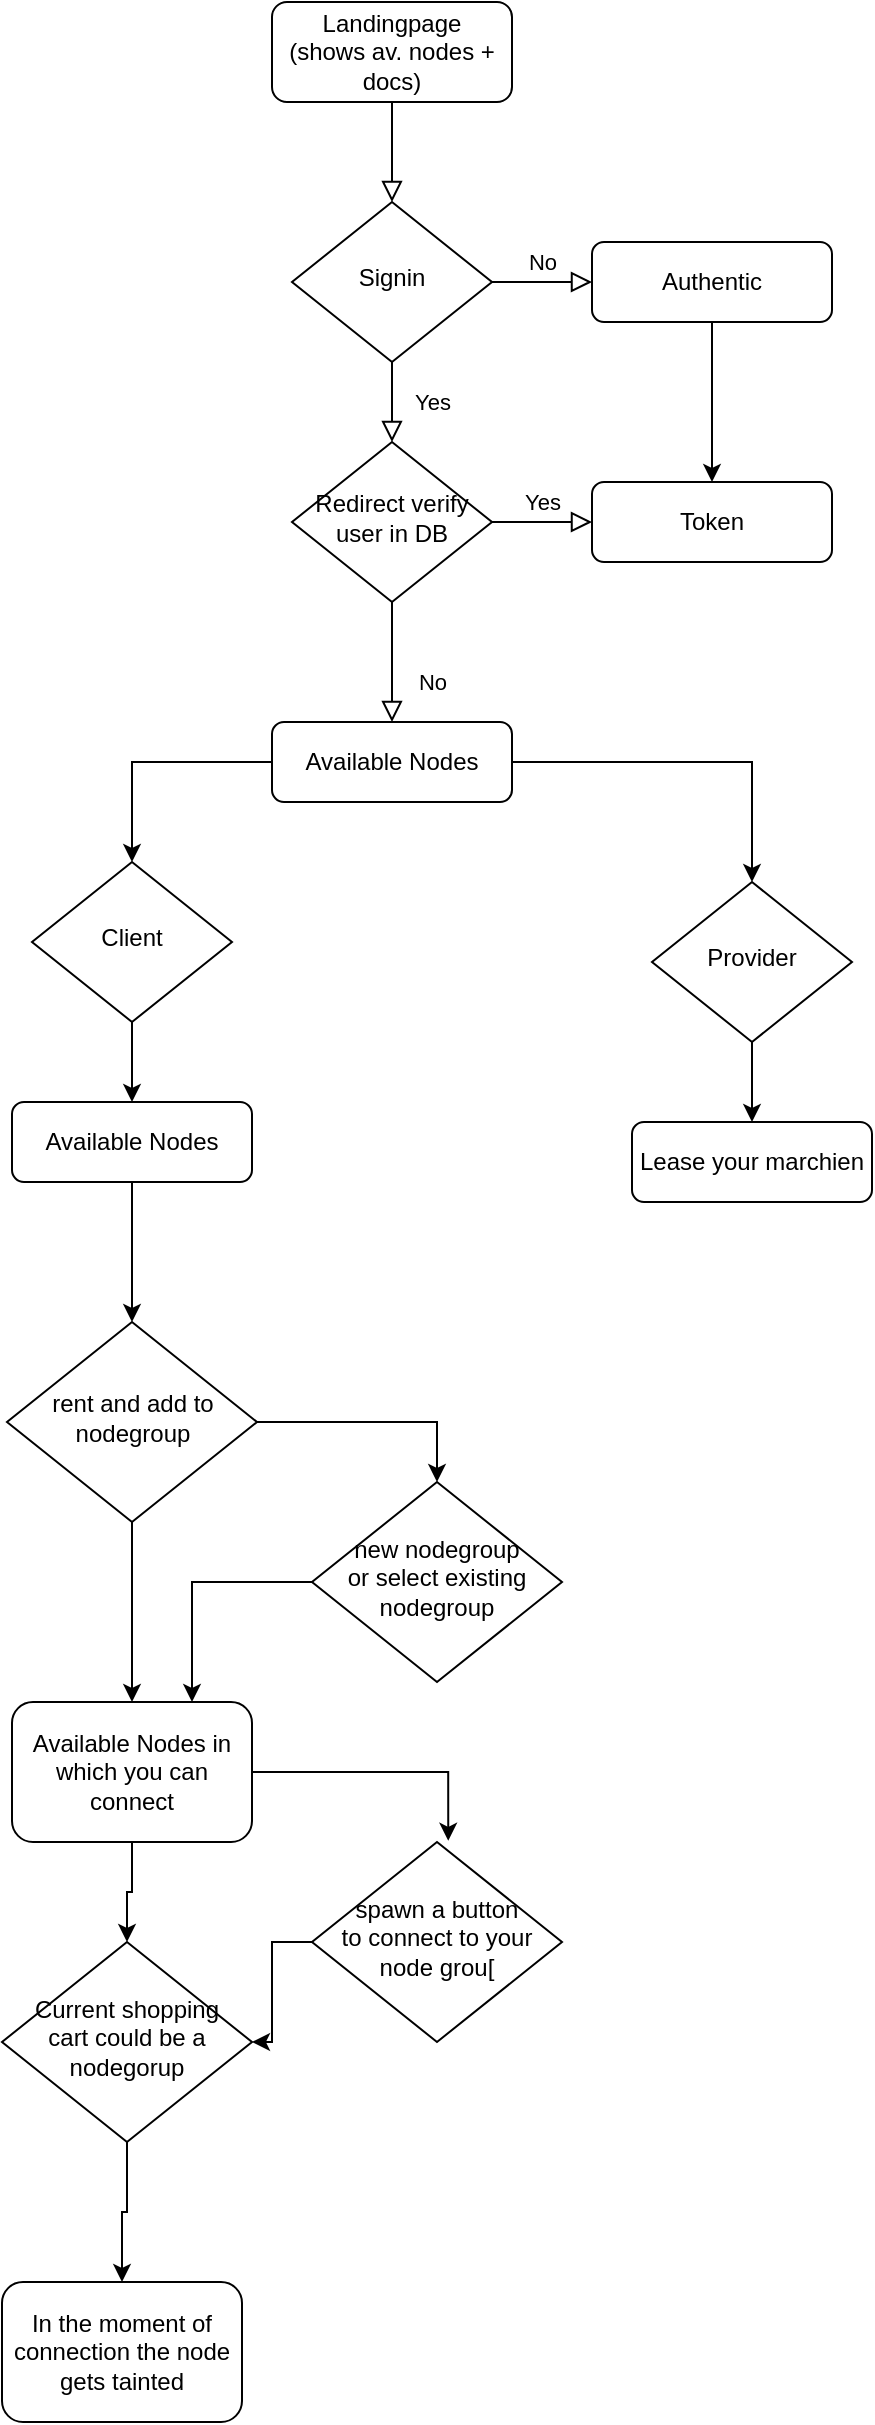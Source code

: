 <mxfile version="21.5.0" type="github">
  <diagram name="Seite-1" id="oyB1J4lQSQryITBCKR3E">
    <mxGraphModel dx="2720" dy="1816" grid="1" gridSize="10" guides="1" tooltips="1" connect="1" arrows="1" fold="1" page="1" pageScale="1" pageWidth="827" pageHeight="1169" math="0" shadow="0">
      <root>
        <mxCell id="0" />
        <mxCell id="1" parent="0" />
        <mxCell id="EEiRr2LU-W_r3cA7hqpR-1" value="" style="rounded=0;html=1;jettySize=auto;orthogonalLoop=1;fontSize=11;endArrow=block;endFill=0;endSize=8;strokeWidth=1;shadow=0;labelBackgroundColor=none;edgeStyle=orthogonalEdgeStyle;" edge="1" parent="1" source="EEiRr2LU-W_r3cA7hqpR-2" target="EEiRr2LU-W_r3cA7hqpR-5">
          <mxGeometry relative="1" as="geometry" />
        </mxCell>
        <mxCell id="EEiRr2LU-W_r3cA7hqpR-2" value="Landingpage&lt;br&gt;(shows av. nodes + docs)" style="rounded=1;whiteSpace=wrap;html=1;fontSize=12;glass=0;strokeWidth=1;shadow=0;" vertex="1" parent="1">
          <mxGeometry x="325" y="20" width="120" height="50" as="geometry" />
        </mxCell>
        <mxCell id="EEiRr2LU-W_r3cA7hqpR-3" value="Yes" style="rounded=0;html=1;jettySize=auto;orthogonalLoop=1;fontSize=11;endArrow=block;endFill=0;endSize=8;strokeWidth=1;shadow=0;labelBackgroundColor=none;edgeStyle=orthogonalEdgeStyle;" edge="1" parent="1" source="EEiRr2LU-W_r3cA7hqpR-5" target="EEiRr2LU-W_r3cA7hqpR-10">
          <mxGeometry y="20" relative="1" as="geometry">
            <mxPoint as="offset" />
          </mxGeometry>
        </mxCell>
        <mxCell id="EEiRr2LU-W_r3cA7hqpR-4" value="No" style="edgeStyle=orthogonalEdgeStyle;rounded=0;html=1;jettySize=auto;orthogonalLoop=1;fontSize=11;endArrow=block;endFill=0;endSize=8;strokeWidth=1;shadow=0;labelBackgroundColor=none;" edge="1" parent="1" source="EEiRr2LU-W_r3cA7hqpR-5" target="EEiRr2LU-W_r3cA7hqpR-7">
          <mxGeometry y="10" relative="1" as="geometry">
            <mxPoint as="offset" />
          </mxGeometry>
        </mxCell>
        <mxCell id="EEiRr2LU-W_r3cA7hqpR-5" value="Signin" style="rhombus;whiteSpace=wrap;html=1;shadow=0;fontFamily=Helvetica;fontSize=12;align=center;strokeWidth=1;spacing=6;spacingTop=-4;" vertex="1" parent="1">
          <mxGeometry x="335" y="120" width="100" height="80" as="geometry" />
        </mxCell>
        <mxCell id="EEiRr2LU-W_r3cA7hqpR-6" style="edgeStyle=orthogonalEdgeStyle;rounded=0;orthogonalLoop=1;jettySize=auto;html=1;" edge="1" parent="1" source="EEiRr2LU-W_r3cA7hqpR-7" target="EEiRr2LU-W_r3cA7hqpR-14">
          <mxGeometry relative="1" as="geometry" />
        </mxCell>
        <mxCell id="EEiRr2LU-W_r3cA7hqpR-7" value="Authentic" style="rounded=1;whiteSpace=wrap;html=1;fontSize=12;glass=0;strokeWidth=1;shadow=0;" vertex="1" parent="1">
          <mxGeometry x="485" y="140" width="120" height="40" as="geometry" />
        </mxCell>
        <mxCell id="EEiRr2LU-W_r3cA7hqpR-8" value="No" style="rounded=0;html=1;jettySize=auto;orthogonalLoop=1;fontSize=11;endArrow=block;endFill=0;endSize=8;strokeWidth=1;shadow=0;labelBackgroundColor=none;edgeStyle=orthogonalEdgeStyle;" edge="1" parent="1" source="EEiRr2LU-W_r3cA7hqpR-10" target="EEiRr2LU-W_r3cA7hqpR-13">
          <mxGeometry x="0.333" y="20" relative="1" as="geometry">
            <mxPoint as="offset" />
          </mxGeometry>
        </mxCell>
        <mxCell id="EEiRr2LU-W_r3cA7hqpR-9" value="Yes" style="edgeStyle=orthogonalEdgeStyle;rounded=0;html=1;jettySize=auto;orthogonalLoop=1;fontSize=11;endArrow=block;endFill=0;endSize=8;strokeWidth=1;shadow=0;labelBackgroundColor=none;" edge="1" parent="1" source="EEiRr2LU-W_r3cA7hqpR-10" target="EEiRr2LU-W_r3cA7hqpR-14">
          <mxGeometry y="10" relative="1" as="geometry">
            <mxPoint as="offset" />
          </mxGeometry>
        </mxCell>
        <mxCell id="EEiRr2LU-W_r3cA7hqpR-10" value="Redirect verify user in DB" style="rhombus;whiteSpace=wrap;html=1;shadow=0;fontFamily=Helvetica;fontSize=12;align=center;strokeWidth=1;spacing=6;spacingTop=-4;" vertex="1" parent="1">
          <mxGeometry x="335" y="240" width="100" height="80" as="geometry" />
        </mxCell>
        <mxCell id="EEiRr2LU-W_r3cA7hqpR-11" style="edgeStyle=orthogonalEdgeStyle;rounded=0;orthogonalLoop=1;jettySize=auto;html=1;entryX=0.5;entryY=0;entryDx=0;entryDy=0;" edge="1" parent="1" source="EEiRr2LU-W_r3cA7hqpR-13" target="EEiRr2LU-W_r3cA7hqpR-21">
          <mxGeometry relative="1" as="geometry">
            <mxPoint x="565" y="430" as="targetPoint" />
          </mxGeometry>
        </mxCell>
        <mxCell id="EEiRr2LU-W_r3cA7hqpR-12" style="edgeStyle=orthogonalEdgeStyle;rounded=0;orthogonalLoop=1;jettySize=auto;html=1;entryX=0.5;entryY=0;entryDx=0;entryDy=0;" edge="1" parent="1" source="EEiRr2LU-W_r3cA7hqpR-13" target="EEiRr2LU-W_r3cA7hqpR-19">
          <mxGeometry relative="1" as="geometry">
            <mxPoint x="218.24" y="446" as="targetPoint" />
          </mxGeometry>
        </mxCell>
        <mxCell id="EEiRr2LU-W_r3cA7hqpR-13" value="Available Nodes" style="rounded=1;whiteSpace=wrap;html=1;fontSize=12;glass=0;strokeWidth=1;shadow=0;" vertex="1" parent="1">
          <mxGeometry x="325" y="380" width="120" height="40" as="geometry" />
        </mxCell>
        <mxCell id="EEiRr2LU-W_r3cA7hqpR-14" value="Token" style="rounded=1;whiteSpace=wrap;html=1;fontSize=12;glass=0;strokeWidth=1;shadow=0;" vertex="1" parent="1">
          <mxGeometry x="485" y="260" width="120" height="40" as="geometry" />
        </mxCell>
        <mxCell id="EEiRr2LU-W_r3cA7hqpR-15" value="Lease your marchien" style="rounded=1;whiteSpace=wrap;html=1;fontSize=12;glass=0;strokeWidth=1;shadow=0;" vertex="1" parent="1">
          <mxGeometry x="505" y="580" width="120" height="40" as="geometry" />
        </mxCell>
        <mxCell id="EEiRr2LU-W_r3cA7hqpR-16" style="edgeStyle=orthogonalEdgeStyle;rounded=0;orthogonalLoop=1;jettySize=auto;html=1;" edge="1" parent="1" source="EEiRr2LU-W_r3cA7hqpR-17" target="EEiRr2LU-W_r3cA7hqpR-24">
          <mxGeometry relative="1" as="geometry" />
        </mxCell>
        <mxCell id="EEiRr2LU-W_r3cA7hqpR-17" value="Available Nodes" style="rounded=1;whiteSpace=wrap;html=1;fontSize=12;glass=0;strokeWidth=1;shadow=0;" vertex="1" parent="1">
          <mxGeometry x="195" y="570" width="120" height="40" as="geometry" />
        </mxCell>
        <mxCell id="EEiRr2LU-W_r3cA7hqpR-18" style="edgeStyle=orthogonalEdgeStyle;rounded=0;orthogonalLoop=1;jettySize=auto;html=1;" edge="1" parent="1" source="EEiRr2LU-W_r3cA7hqpR-19" target="EEiRr2LU-W_r3cA7hqpR-17">
          <mxGeometry relative="1" as="geometry" />
        </mxCell>
        <mxCell id="EEiRr2LU-W_r3cA7hqpR-19" value="Client" style="rhombus;whiteSpace=wrap;html=1;shadow=0;fontFamily=Helvetica;fontSize=12;align=center;strokeWidth=1;spacing=6;spacingTop=-4;" vertex="1" parent="1">
          <mxGeometry x="205" y="450" width="100" height="80" as="geometry" />
        </mxCell>
        <mxCell id="EEiRr2LU-W_r3cA7hqpR-20" style="edgeStyle=orthogonalEdgeStyle;rounded=0;orthogonalLoop=1;jettySize=auto;html=1;" edge="1" parent="1" source="EEiRr2LU-W_r3cA7hqpR-21" target="EEiRr2LU-W_r3cA7hqpR-15">
          <mxGeometry relative="1" as="geometry" />
        </mxCell>
        <mxCell id="EEiRr2LU-W_r3cA7hqpR-21" value="Provider" style="rhombus;whiteSpace=wrap;html=1;shadow=0;fontFamily=Helvetica;fontSize=12;align=center;strokeWidth=1;spacing=6;spacingTop=-4;" vertex="1" parent="1">
          <mxGeometry x="515" y="460" width="100" height="80" as="geometry" />
        </mxCell>
        <mxCell id="EEiRr2LU-W_r3cA7hqpR-22" style="edgeStyle=orthogonalEdgeStyle;rounded=0;orthogonalLoop=1;jettySize=auto;html=1;entryX=0.5;entryY=0;entryDx=0;entryDy=0;" edge="1" parent="1" source="EEiRr2LU-W_r3cA7hqpR-24" target="EEiRr2LU-W_r3cA7hqpR-27">
          <mxGeometry relative="1" as="geometry" />
        </mxCell>
        <mxCell id="EEiRr2LU-W_r3cA7hqpR-23" style="edgeStyle=orthogonalEdgeStyle;rounded=0;orthogonalLoop=1;jettySize=auto;html=1;entryX=0.5;entryY=0;entryDx=0;entryDy=0;" edge="1" parent="1" source="EEiRr2LU-W_r3cA7hqpR-24" target="EEiRr2LU-W_r3cA7hqpR-29">
          <mxGeometry relative="1" as="geometry">
            <mxPoint x="415" y="700" as="targetPoint" />
          </mxGeometry>
        </mxCell>
        <mxCell id="EEiRr2LU-W_r3cA7hqpR-24" value="rent and add to nodegroup" style="rhombus;whiteSpace=wrap;html=1;shadow=0;fontFamily=Helvetica;fontSize=12;align=center;strokeWidth=1;spacing=6;spacingTop=-4;" vertex="1" parent="1">
          <mxGeometry x="192.5" y="680" width="125" height="100" as="geometry" />
        </mxCell>
        <mxCell id="EEiRr2LU-W_r3cA7hqpR-25" style="edgeStyle=orthogonalEdgeStyle;rounded=0;orthogonalLoop=1;jettySize=auto;html=1;entryX=0.545;entryY=-0.006;entryDx=0;entryDy=0;entryPerimeter=0;" edge="1" parent="1" source="EEiRr2LU-W_r3cA7hqpR-27" target="EEiRr2LU-W_r3cA7hqpR-31">
          <mxGeometry relative="1" as="geometry">
            <mxPoint x="405" y="905" as="targetPoint" />
          </mxGeometry>
        </mxCell>
        <mxCell id="EEiRr2LU-W_r3cA7hqpR-26" style="edgeStyle=orthogonalEdgeStyle;rounded=0;orthogonalLoop=1;jettySize=auto;html=1;entryX=0.5;entryY=0;entryDx=0;entryDy=0;" edge="1" parent="1" source="EEiRr2LU-W_r3cA7hqpR-27" target="EEiRr2LU-W_r3cA7hqpR-33">
          <mxGeometry relative="1" as="geometry" />
        </mxCell>
        <mxCell id="EEiRr2LU-W_r3cA7hqpR-27" value="Available Nodes in which you can connect" style="rounded=1;whiteSpace=wrap;html=1;fontSize=12;glass=0;strokeWidth=1;shadow=0;" vertex="1" parent="1">
          <mxGeometry x="195" y="870" width="120" height="70" as="geometry" />
        </mxCell>
        <mxCell id="EEiRr2LU-W_r3cA7hqpR-28" style="edgeStyle=orthogonalEdgeStyle;rounded=0;orthogonalLoop=1;jettySize=auto;html=1;entryX=0.75;entryY=0;entryDx=0;entryDy=0;" edge="1" parent="1" source="EEiRr2LU-W_r3cA7hqpR-29" target="EEiRr2LU-W_r3cA7hqpR-27">
          <mxGeometry relative="1" as="geometry" />
        </mxCell>
        <mxCell id="EEiRr2LU-W_r3cA7hqpR-29" value="new nodegroup&lt;br&gt;or select existing&lt;br&gt;nodegroup" style="rhombus;whiteSpace=wrap;html=1;shadow=0;fontFamily=Helvetica;fontSize=12;align=center;strokeWidth=1;spacing=6;spacingTop=-4;" vertex="1" parent="1">
          <mxGeometry x="345" y="760" width="125" height="100" as="geometry" />
        </mxCell>
        <mxCell id="EEiRr2LU-W_r3cA7hqpR-30" style="edgeStyle=orthogonalEdgeStyle;rounded=0;orthogonalLoop=1;jettySize=auto;html=1;" edge="1" parent="1" source="EEiRr2LU-W_r3cA7hqpR-31" target="EEiRr2LU-W_r3cA7hqpR-33">
          <mxGeometry relative="1" as="geometry" />
        </mxCell>
        <mxCell id="EEiRr2LU-W_r3cA7hqpR-31" value="spawn a button&lt;br&gt;to connect to your node grou[" style="rhombus;whiteSpace=wrap;html=1;shadow=0;fontFamily=Helvetica;fontSize=12;align=center;strokeWidth=1;spacing=6;spacingTop=-4;" vertex="1" parent="1">
          <mxGeometry x="345" y="940" width="125" height="100" as="geometry" />
        </mxCell>
        <mxCell id="EEiRr2LU-W_r3cA7hqpR-32" style="edgeStyle=orthogonalEdgeStyle;rounded=0;orthogonalLoop=1;jettySize=auto;html=1;" edge="1" parent="1" source="EEiRr2LU-W_r3cA7hqpR-33" target="EEiRr2LU-W_r3cA7hqpR-34">
          <mxGeometry relative="1" as="geometry">
            <mxPoint x="252.5" y="1160" as="targetPoint" />
          </mxGeometry>
        </mxCell>
        <mxCell id="EEiRr2LU-W_r3cA7hqpR-33" value="Current shopping&lt;br&gt;cart could be a nodegorup" style="rhombus;whiteSpace=wrap;html=1;shadow=0;fontFamily=Helvetica;fontSize=12;align=center;strokeWidth=1;spacing=6;spacingTop=-4;" vertex="1" parent="1">
          <mxGeometry x="190" y="990" width="125" height="100" as="geometry" />
        </mxCell>
        <mxCell id="EEiRr2LU-W_r3cA7hqpR-34" value="In the moment of connection the node gets tainted" style="rounded=1;whiteSpace=wrap;html=1;fontSize=12;glass=0;strokeWidth=1;shadow=0;" vertex="1" parent="1">
          <mxGeometry x="190" y="1160" width="120" height="70" as="geometry" />
        </mxCell>
      </root>
    </mxGraphModel>
  </diagram>
</mxfile>
